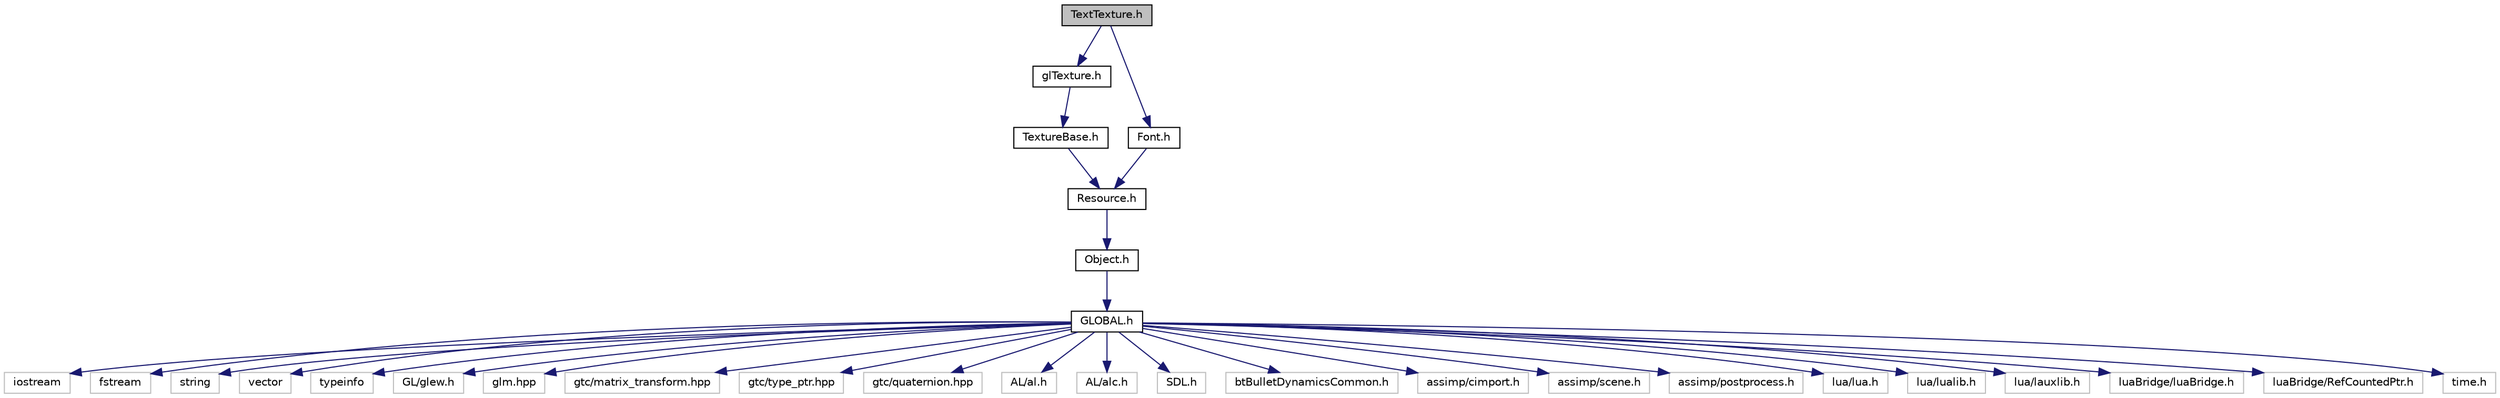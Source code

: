 digraph "TextTexture.h"
{
  edge [fontname="Helvetica",fontsize="10",labelfontname="Helvetica",labelfontsize="10"];
  node [fontname="Helvetica",fontsize="10",shape=record];
  Node1 [label="TextTexture.h",height=0.2,width=0.4,color="black", fillcolor="grey75", style="filled", fontcolor="black"];
  Node1 -> Node2 [color="midnightblue",fontsize="10",style="solid",fontname="Helvetica"];
  Node2 [label="glTexture.h",height=0.2,width=0.4,color="black", fillcolor="white", style="filled",URL="$gl_texture_8h.html"];
  Node2 -> Node3 [color="midnightblue",fontsize="10",style="solid",fontname="Helvetica"];
  Node3 [label="TextureBase.h",height=0.2,width=0.4,color="black", fillcolor="white", style="filled",URL="$_texture_base_8h.html"];
  Node3 -> Node4 [color="midnightblue",fontsize="10",style="solid",fontname="Helvetica"];
  Node4 [label="Resource.h",height=0.2,width=0.4,color="black", fillcolor="white", style="filled",URL="$_resource_8h.html"];
  Node4 -> Node5 [color="midnightblue",fontsize="10",style="solid",fontname="Helvetica"];
  Node5 [label="Object.h",height=0.2,width=0.4,color="black", fillcolor="white", style="filled",URL="$_object_8h.html"];
  Node5 -> Node6 [color="midnightblue",fontsize="10",style="solid",fontname="Helvetica"];
  Node6 [label="GLOBAL.h",height=0.2,width=0.4,color="black", fillcolor="white", style="filled",URL="$_g_l_o_b_a_l_8h.html"];
  Node6 -> Node7 [color="midnightblue",fontsize="10",style="solid",fontname="Helvetica"];
  Node7 [label="iostream",height=0.2,width=0.4,color="grey75", fillcolor="white", style="filled"];
  Node6 -> Node8 [color="midnightblue",fontsize="10",style="solid",fontname="Helvetica"];
  Node8 [label="fstream",height=0.2,width=0.4,color="grey75", fillcolor="white", style="filled"];
  Node6 -> Node9 [color="midnightblue",fontsize="10",style="solid",fontname="Helvetica"];
  Node9 [label="string",height=0.2,width=0.4,color="grey75", fillcolor="white", style="filled"];
  Node6 -> Node10 [color="midnightblue",fontsize="10",style="solid",fontname="Helvetica"];
  Node10 [label="vector",height=0.2,width=0.4,color="grey75", fillcolor="white", style="filled"];
  Node6 -> Node11 [color="midnightblue",fontsize="10",style="solid",fontname="Helvetica"];
  Node11 [label="typeinfo",height=0.2,width=0.4,color="grey75", fillcolor="white", style="filled"];
  Node6 -> Node12 [color="midnightblue",fontsize="10",style="solid",fontname="Helvetica"];
  Node12 [label="GL/glew.h",height=0.2,width=0.4,color="grey75", fillcolor="white", style="filled"];
  Node6 -> Node13 [color="midnightblue",fontsize="10",style="solid",fontname="Helvetica"];
  Node13 [label="glm.hpp",height=0.2,width=0.4,color="grey75", fillcolor="white", style="filled"];
  Node6 -> Node14 [color="midnightblue",fontsize="10",style="solid",fontname="Helvetica"];
  Node14 [label="gtc/matrix_transform.hpp",height=0.2,width=0.4,color="grey75", fillcolor="white", style="filled"];
  Node6 -> Node15 [color="midnightblue",fontsize="10",style="solid",fontname="Helvetica"];
  Node15 [label="gtc/type_ptr.hpp",height=0.2,width=0.4,color="grey75", fillcolor="white", style="filled"];
  Node6 -> Node16 [color="midnightblue",fontsize="10",style="solid",fontname="Helvetica"];
  Node16 [label="gtc/quaternion.hpp",height=0.2,width=0.4,color="grey75", fillcolor="white", style="filled"];
  Node6 -> Node17 [color="midnightblue",fontsize="10",style="solid",fontname="Helvetica"];
  Node17 [label="AL/al.h",height=0.2,width=0.4,color="grey75", fillcolor="white", style="filled"];
  Node6 -> Node18 [color="midnightblue",fontsize="10",style="solid",fontname="Helvetica"];
  Node18 [label="AL/alc.h",height=0.2,width=0.4,color="grey75", fillcolor="white", style="filled"];
  Node6 -> Node19 [color="midnightblue",fontsize="10",style="solid",fontname="Helvetica"];
  Node19 [label="SDL.h",height=0.2,width=0.4,color="grey75", fillcolor="white", style="filled"];
  Node6 -> Node20 [color="midnightblue",fontsize="10",style="solid",fontname="Helvetica"];
  Node20 [label="btBulletDynamicsCommon.h",height=0.2,width=0.4,color="grey75", fillcolor="white", style="filled"];
  Node6 -> Node21 [color="midnightblue",fontsize="10",style="solid",fontname="Helvetica"];
  Node21 [label="assimp/cimport.h",height=0.2,width=0.4,color="grey75", fillcolor="white", style="filled"];
  Node6 -> Node22 [color="midnightblue",fontsize="10",style="solid",fontname="Helvetica"];
  Node22 [label="assimp/scene.h",height=0.2,width=0.4,color="grey75", fillcolor="white", style="filled"];
  Node6 -> Node23 [color="midnightblue",fontsize="10",style="solid",fontname="Helvetica"];
  Node23 [label="assimp/postprocess.h",height=0.2,width=0.4,color="grey75", fillcolor="white", style="filled"];
  Node6 -> Node24 [color="midnightblue",fontsize="10",style="solid",fontname="Helvetica"];
  Node24 [label="lua/lua.h",height=0.2,width=0.4,color="grey75", fillcolor="white", style="filled"];
  Node6 -> Node25 [color="midnightblue",fontsize="10",style="solid",fontname="Helvetica"];
  Node25 [label="lua/lualib.h",height=0.2,width=0.4,color="grey75", fillcolor="white", style="filled"];
  Node6 -> Node26 [color="midnightblue",fontsize="10",style="solid",fontname="Helvetica"];
  Node26 [label="lua/lauxlib.h",height=0.2,width=0.4,color="grey75", fillcolor="white", style="filled"];
  Node6 -> Node27 [color="midnightblue",fontsize="10",style="solid",fontname="Helvetica"];
  Node27 [label="luaBridge/luaBridge.h",height=0.2,width=0.4,color="grey75", fillcolor="white", style="filled"];
  Node6 -> Node28 [color="midnightblue",fontsize="10",style="solid",fontname="Helvetica"];
  Node28 [label="luaBridge/RefCountedPtr.h",height=0.2,width=0.4,color="grey75", fillcolor="white", style="filled"];
  Node6 -> Node29 [color="midnightblue",fontsize="10",style="solid",fontname="Helvetica"];
  Node29 [label="time.h",height=0.2,width=0.4,color="grey75", fillcolor="white", style="filled"];
  Node1 -> Node30 [color="midnightblue",fontsize="10",style="solid",fontname="Helvetica"];
  Node30 [label="Font.h",height=0.2,width=0.4,color="black", fillcolor="white", style="filled",URL="$_font_8h.html"];
  Node30 -> Node4 [color="midnightblue",fontsize="10",style="solid",fontname="Helvetica"];
}
